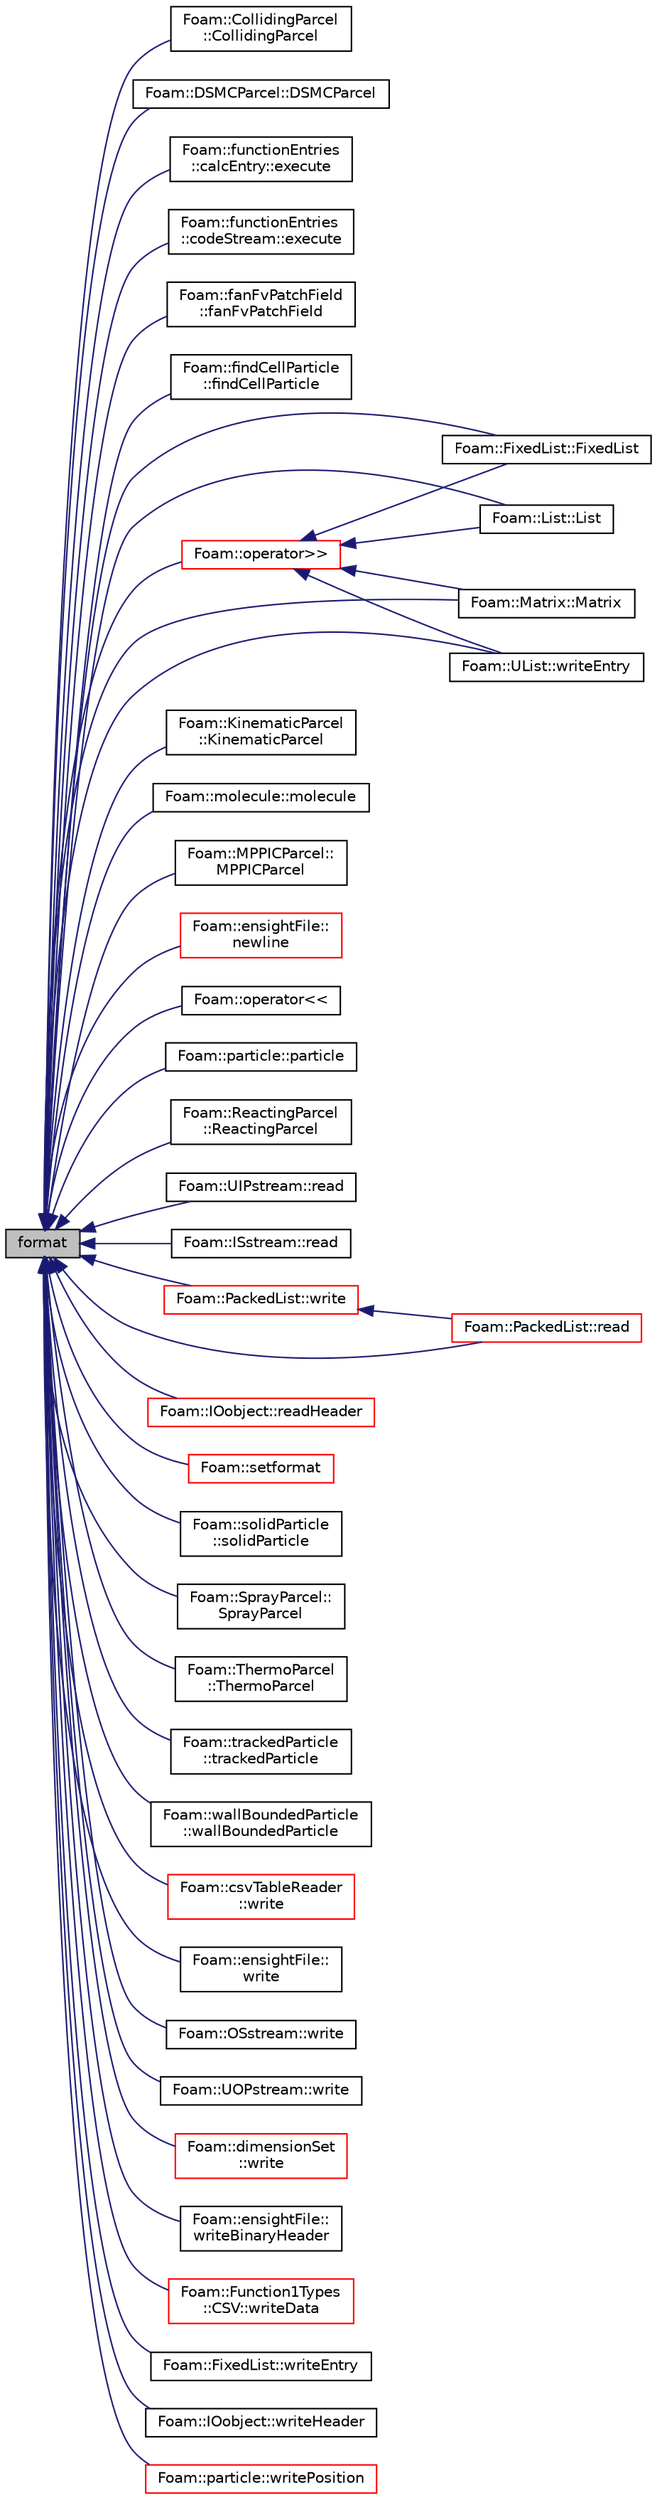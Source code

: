 digraph "format"
{
  bgcolor="transparent";
  edge [fontname="Helvetica",fontsize="10",labelfontname="Helvetica",labelfontsize="10"];
  node [fontname="Helvetica",fontsize="10",shape=record];
  rankdir="LR";
  Node1 [label="format",height=0.2,width=0.4,color="black", fillcolor="grey75", style="filled", fontcolor="black"];
  Node1 -> Node2 [dir="back",color="midnightblue",fontsize="10",style="solid",fontname="Helvetica"];
  Node2 [label="Foam::CollidingParcel\l::CollidingParcel",height=0.2,width=0.4,color="black",URL="$a00308.html#a6fc1396e4f0f7c8e5b15e2d9321eddeb",tooltip="Construct from Istream. "];
  Node1 -> Node3 [dir="back",color="midnightblue",fontsize="10",style="solid",fontname="Helvetica"];
  Node3 [label="Foam::DSMCParcel::DSMCParcel",height=0.2,width=0.4,color="black",URL="$a00591.html#a28e924d22196affd67ac681fd87ddec4",tooltip="Construct from Istream. "];
  Node1 -> Node4 [dir="back",color="midnightblue",fontsize="10",style="solid",fontname="Helvetica"];
  Node4 [label="Foam::functionEntries\l::calcEntry::execute",height=0.2,width=0.4,color="black",URL="$a00190.html#a05e7c2e0049c47ef8c3bab8696b6ac1a",tooltip="Execute the functionEntry in a primitiveEntry context. "];
  Node1 -> Node5 [dir="back",color="midnightblue",fontsize="10",style="solid",fontname="Helvetica"];
  Node5 [label="Foam::functionEntries\l::codeStream::execute",height=0.2,width=0.4,color="black",URL="$a00305.html#a05e7c2e0049c47ef8c3bab8696b6ac1a",tooltip="Execute the functionEntry in a primitiveEntry context. "];
  Node1 -> Node6 [dir="back",color="midnightblue",fontsize="10",style="solid",fontname="Helvetica"];
  Node6 [label="Foam::fanFvPatchField\l::fanFvPatchField",height=0.2,width=0.4,color="black",URL="$a00757.html#a7171d8f4f4731b2c58ae95a68086507f"];
  Node1 -> Node7 [dir="back",color="midnightblue",fontsize="10",style="solid",fontname="Helvetica"];
  Node7 [label="Foam::findCellParticle\l::findCellParticle",height=0.2,width=0.4,color="black",URL="$a00812.html#abd80fc22110bf638f2010120b007bb29",tooltip="Construct from Istream. "];
  Node1 -> Node8 [dir="back",color="midnightblue",fontsize="10",style="solid",fontname="Helvetica"];
  Node8 [label="Foam::FixedList::FixedList",height=0.2,width=0.4,color="black",URL="$a00836.html#a96fc89cc5cd7ef81f0d49bfb25247021",tooltip="Construct from Istream. "];
  Node1 -> Node9 [dir="back",color="midnightblue",fontsize="10",style="solid",fontname="Helvetica"];
  Node9 [label="Foam::KinematicParcel\l::KinematicParcel",height=0.2,width=0.4,color="black",URL="$a01262.html#aadba6bb876f56b3c332b7f76c49c600a",tooltip="Construct from Istream. "];
  Node1 -> Node10 [dir="back",color="midnightblue",fontsize="10",style="solid",fontname="Helvetica"];
  Node10 [label="Foam::List::List",height=0.2,width=0.4,color="black",URL="$a01397.html#a14f9ee6bb196d1f585f55ea49dc15a0c",tooltip="Construct from Istream. "];
  Node1 -> Node11 [dir="back",color="midnightblue",fontsize="10",style="solid",fontname="Helvetica"];
  Node11 [label="Foam::Matrix::Matrix",height=0.2,width=0.4,color="black",URL="$a01475.html#aa92976d4353b6683c4f4b1b50a536502",tooltip="Construct from Istream. "];
  Node1 -> Node12 [dir="back",color="midnightblue",fontsize="10",style="solid",fontname="Helvetica"];
  Node12 [label="Foam::molecule::molecule",height=0.2,width=0.4,color="black",URL="$a01560.html#ad9087ff4e729ab59ffa0683d5b5b5e7e",tooltip="Construct from Istream. "];
  Node1 -> Node13 [dir="back",color="midnightblue",fontsize="10",style="solid",fontname="Helvetica"];
  Node13 [label="Foam::MPPICParcel::\lMPPICParcel",height=0.2,width=0.4,color="black",URL="$a01579.html#adf0d7c512cd55f77055d4b43594cbf67",tooltip="Construct from Istream. "];
  Node1 -> Node14 [dir="back",color="midnightblue",fontsize="10",style="solid",fontname="Helvetica"];
  Node14 [label="Foam::ensightFile::\lnewline",height=0.2,width=0.4,color="red",URL="$a00652.html#ab5159a45ba6da86b4085607bea7569dc",tooltip="Add carriage return to ascii stream. "];
  Node1 -> Node15 [dir="back",color="midnightblue",fontsize="10",style="solid",fontname="Helvetica"];
  Node15 [label="Foam::operator\<\<",height=0.2,width=0.4,color="black",URL="$a10909.html#a8648aef34e23f65341048f1b6b515aad"];
  Node1 -> Node16 [dir="back",color="midnightblue",fontsize="10",style="solid",fontname="Helvetica"];
  Node16 [label="Foam::operator\>\>",height=0.2,width=0.4,color="red",URL="$a10909.html#a8f820f9741db3f951c0953dbad7db24a"];
  Node16 -> Node8 [dir="back",color="midnightblue",fontsize="10",style="solid",fontname="Helvetica"];
  Node16 -> Node10 [dir="back",color="midnightblue",fontsize="10",style="solid",fontname="Helvetica"];
  Node16 -> Node11 [dir="back",color="midnightblue",fontsize="10",style="solid",fontname="Helvetica"];
  Node16 -> Node17 [dir="back",color="midnightblue",fontsize="10",style="solid",fontname="Helvetica"];
  Node17 [label="Foam::UList::writeEntry",height=0.2,width=0.4,color="black",URL="$a02847.html#a7bd1878bce81bf4174dea56840d4a007",tooltip="Write the UList as a dictionary entry with keyword. "];
  Node1 -> Node18 [dir="back",color="midnightblue",fontsize="10",style="solid",fontname="Helvetica"];
  Node18 [label="Foam::particle::particle",height=0.2,width=0.4,color="black",URL="$a01817.html#ab0a9f83f54de70e33751944e4de5736b",tooltip="Construct from Istream. "];
  Node1 -> Node19 [dir="back",color="midnightblue",fontsize="10",style="solid",fontname="Helvetica"];
  Node19 [label="Foam::ReactingParcel\l::ReactingParcel",height=0.2,width=0.4,color="black",URL="$a02147.html#a428c50f224d33654153d31ec3b3df817",tooltip="Construct from Istream. "];
  Node1 -> Node20 [dir="back",color="midnightblue",fontsize="10",style="solid",fontname="Helvetica"];
  Node20 [label="Foam::UIPstream::read",height=0.2,width=0.4,color="black",URL="$a02846.html#aee06054e4c9977132a4a86c1a7118e27",tooltip="Read binary block. "];
  Node1 -> Node21 [dir="back",color="midnightblue",fontsize="10",style="solid",fontname="Helvetica"];
  Node21 [label="Foam::ISstream::read",height=0.2,width=0.4,color="black",URL="$a01222.html#aee06054e4c9977132a4a86c1a7118e27",tooltip="Read binary block. "];
  Node1 -> Node22 [dir="back",color="midnightblue",fontsize="10",style="solid",fontname="Helvetica"];
  Node22 [label="Foam::PackedList::read",height=0.2,width=0.4,color="red",URL="$a01800.html#a223c472410515286cf5050b0b7b37396",tooltip="Clear list and read from stream. "];
  Node1 -> Node23 [dir="back",color="midnightblue",fontsize="10",style="solid",fontname="Helvetica"];
  Node23 [label="Foam::IOobject::readHeader",height=0.2,width=0.4,color="red",URL="$a01203.html#acc5353ca76293212d9dba8a82c0d9a44",tooltip="Read header. "];
  Node1 -> Node24 [dir="back",color="midnightblue",fontsize="10",style="solid",fontname="Helvetica"];
  Node24 [label="Foam::setformat",height=0.2,width=0.4,color="red",URL="$a10909.html#ac01028c646c2db9d9b49b7ad16d5b479"];
  Node1 -> Node25 [dir="back",color="midnightblue",fontsize="10",style="solid",fontname="Helvetica"];
  Node25 [label="Foam::solidParticle\l::solidParticle",height=0.2,width=0.4,color="black",URL="$a02453.html#a87651f0de8288f57d14b14dc048fd6aa",tooltip="Construct from Istream. "];
  Node1 -> Node26 [dir="back",color="midnightblue",fontsize="10",style="solid",fontname="Helvetica"];
  Node26 [label="Foam::SprayParcel::\lSprayParcel",height=0.2,width=0.4,color="black",URL="$a02497.html#a8744c033f51147ea6977d8b456e06f09",tooltip="Construct from Istream. "];
  Node1 -> Node27 [dir="back",color="midnightblue",fontsize="10",style="solid",fontname="Helvetica"];
  Node27 [label="Foam::ThermoParcel\l::ThermoParcel",height=0.2,width=0.4,color="black",URL="$a02683.html#ac9a7d626d5240be7a286542d99fb5edc",tooltip="Construct from Istream. "];
  Node1 -> Node28 [dir="back",color="midnightblue",fontsize="10",style="solid",fontname="Helvetica"];
  Node28 [label="Foam::trackedParticle\l::trackedParticle",height=0.2,width=0.4,color="black",URL="$a02735.html#ab8bfc0bc65311556db918eee018a8d07",tooltip="Construct from Istream. "];
  Node1 -> Node29 [dir="back",color="midnightblue",fontsize="10",style="solid",fontname="Helvetica"];
  Node29 [label="Foam::wallBoundedParticle\l::wallBoundedParticle",height=0.2,width=0.4,color="black",URL="$a02940.html#af8f7123e81cc31105c62e5c807bd5b63",tooltip="Construct from Istream. "];
  Node1 -> Node30 [dir="back",color="midnightblue",fontsize="10",style="solid",fontname="Helvetica"];
  Node30 [label="Foam::csvTableReader\l::write",height=0.2,width=0.4,color="red",URL="$a00443.html#a4bc86b48333705e13add9de0db8eebd3",tooltip="Write the remaining parameters. "];
  Node1 -> Node31 [dir="back",color="midnightblue",fontsize="10",style="solid",fontname="Helvetica"];
  Node31 [label="Foam::ensightFile::\lwrite",height=0.2,width=0.4,color="black",URL="$a00652.html#aa4c3096cc3ecff01c3cd0dda62b97634",tooltip="Write string as \"%80s\" or as binary. "];
  Node1 -> Node32 [dir="back",color="midnightblue",fontsize="10",style="solid",fontname="Helvetica"];
  Node32 [label="Foam::OSstream::write",height=0.2,width=0.4,color="black",URL="$a01780.html#aa2cb8b53a0cae357d56a963c9351eb92",tooltip="Write binary block. "];
  Node1 -> Node33 [dir="back",color="midnightblue",fontsize="10",style="solid",fontname="Helvetica"];
  Node33 [label="Foam::UOPstream::write",height=0.2,width=0.4,color="black",URL="$a02875.html#aa2cb8b53a0cae357d56a963c9351eb92",tooltip="Write binary block. "];
  Node1 -> Node34 [dir="back",color="midnightblue",fontsize="10",style="solid",fontname="Helvetica"];
  Node34 [label="Foam::dimensionSet\l::write",height=0.2,width=0.4,color="red",URL="$a00540.html#ab6ebe7cc711ec80d90631044ec3950bf",tooltip="Write using provided units. "];
  Node1 -> Node35 [dir="back",color="midnightblue",fontsize="10",style="solid",fontname="Helvetica"];
  Node35 [label="Foam::PackedList::write",height=0.2,width=0.4,color="red",URL="$a01800.html#a4f4810083cd68515933d923af815a002",tooltip="Write, optionally with indexedOutput. "];
  Node35 -> Node22 [dir="back",color="midnightblue",fontsize="10",style="solid",fontname="Helvetica"];
  Node1 -> Node36 [dir="back",color="midnightblue",fontsize="10",style="solid",fontname="Helvetica"];
  Node36 [label="Foam::ensightFile::\lwriteBinaryHeader",height=0.2,width=0.4,color="black",URL="$a00652.html#a0cfc1b9f0424964c5f403642c49117e3",tooltip="Write \"C Binary\" for binary files (eg, geometry/measured) "];
  Node1 -> Node37 [dir="back",color="midnightblue",fontsize="10",style="solid",fontname="Helvetica"];
  Node37 [label="Foam::Function1Types\l::CSV::writeData",height=0.2,width=0.4,color="red",URL="$a00441.html#a3f337a79b0eea9e1a8a6381894c6cdf9",tooltip="Write in dictionary format. "];
  Node1 -> Node38 [dir="back",color="midnightblue",fontsize="10",style="solid",fontname="Helvetica"];
  Node38 [label="Foam::FixedList::writeEntry",height=0.2,width=0.4,color="black",URL="$a00836.html#a7bd1878bce81bf4174dea56840d4a007",tooltip="Write the FixedList as a dictionary entry with keyword. "];
  Node1 -> Node17 [dir="back",color="midnightblue",fontsize="10",style="solid",fontname="Helvetica"];
  Node1 -> Node39 [dir="back",color="midnightblue",fontsize="10",style="solid",fontname="Helvetica"];
  Node39 [label="Foam::IOobject::writeHeader",height=0.2,width=0.4,color="black",URL="$a01203.html#a0eb19e4807b9f72e892a5e44d90f5054",tooltip="Write header. Allow override of type. "];
  Node1 -> Node40 [dir="back",color="midnightblue",fontsize="10",style="solid",fontname="Helvetica"];
  Node40 [label="Foam::particle::writePosition",height=0.2,width=0.4,color="red",URL="$a01817.html#a980c915f22505162ae3afa2b46af0455",tooltip="Write the particle position and cell. "];
}

